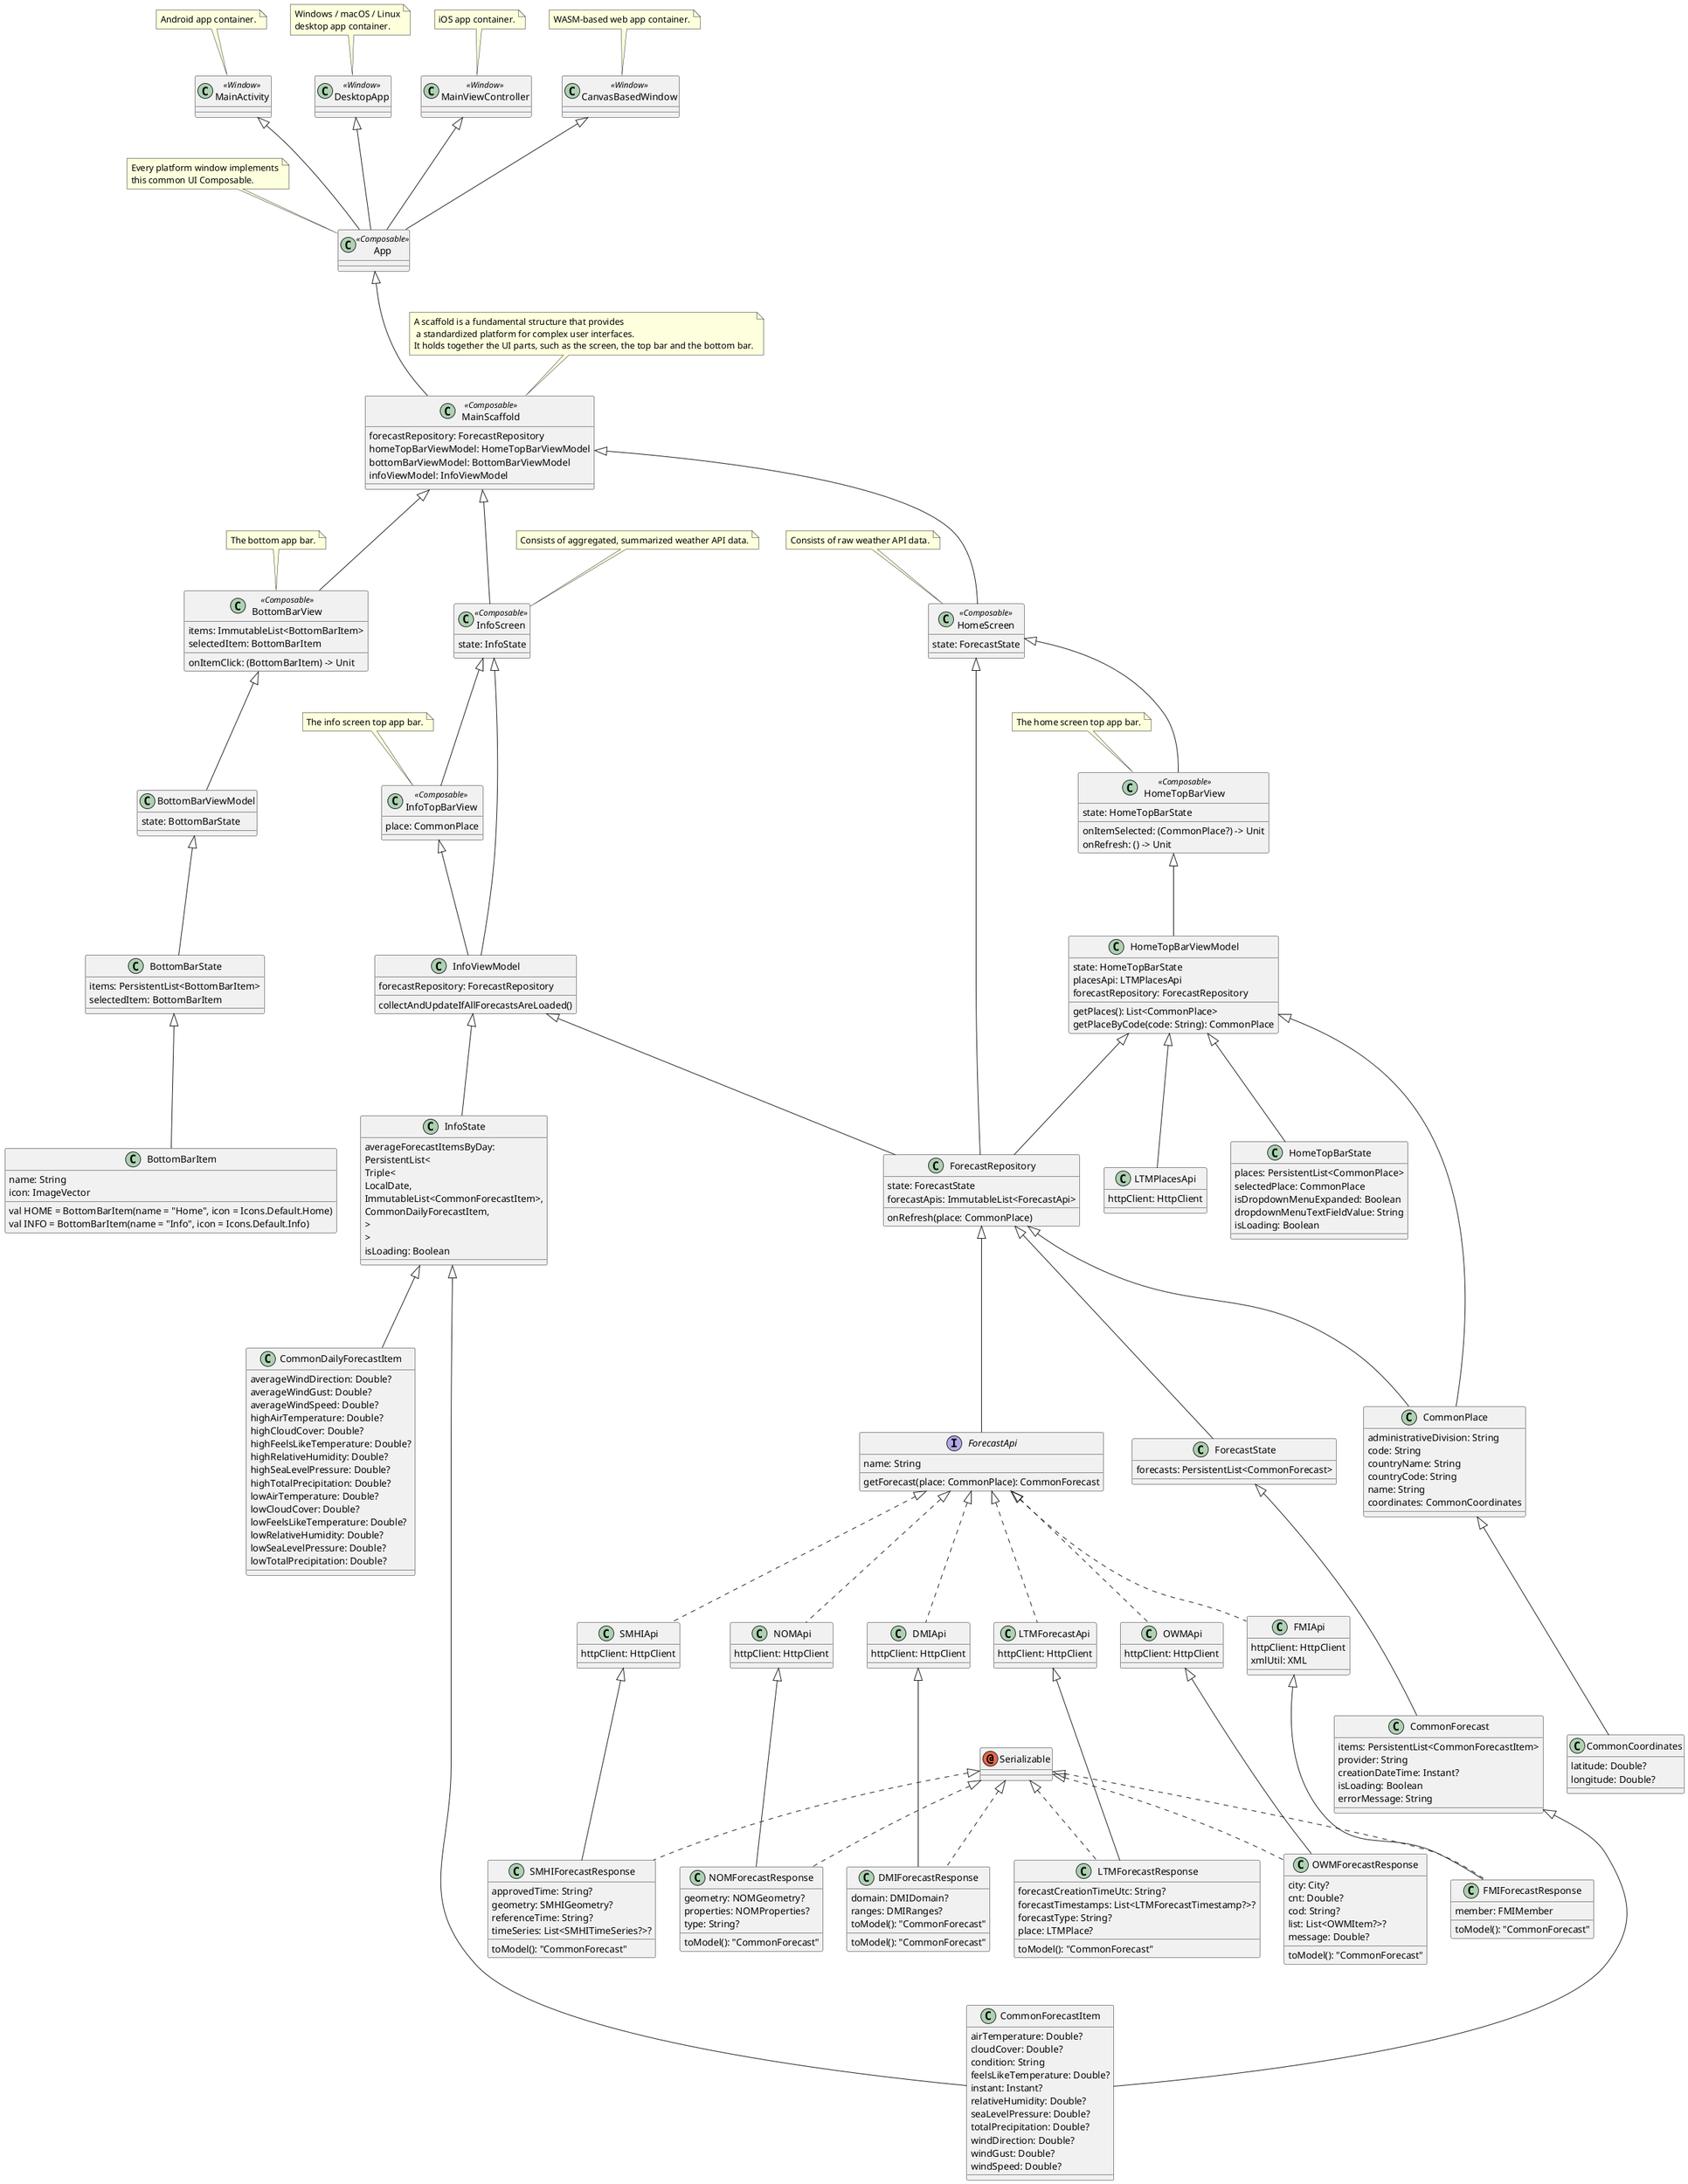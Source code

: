 ```plantuml
@startuml
annotation Serializable

class "LTMForecastResponse" implements Serializable {
    forecastCreationTimeUtc: String?
	forecastTimestamps: List<LTMForecastTimestamp?>?
	forecastType: String?
	place: LTMPlace?
__
    toModel(): "CommonForecast"
}
class "DMIForecastResponse" implements Serializable {
    domain: DMIDomain?
	ranges: DMIRanges?
	toModel(): "CommonForecast"
__
    toModel(): "CommonForecast"
}
class "SMHIForecastResponse" implements Serializable {
    approvedTime: String?
	geometry: SMHIGeometry?
	referenceTime: String?
	timeSeries: List<SMHITimeSeries?>?
__
    toModel(): "CommonForecast"
}
class "NOMForecastResponse" implements Serializable {
    geometry: NOMGeometry?
	properties: NOMProperties?
	type: String?
__
    toModel(): "CommonForecast"
}
class "OWMForecastResponse" implements Serializable {
    city: City?
	cnt: Double?
	cod: String?
	list: List<OWMItem?>?
	message: Double?
__
    toModel(): "CommonForecast"
}
class "FMIForecastResponse" implements Serializable {
    member: FMIMember
__
    toModel(): "CommonForecast"
}
interface "ForecastApi" {
    name: String
    getForecast(place: CommonPlace): CommonForecast
}
class "LTMPlacesApi" {
    httpClient: HttpClient
}
class "LTMForecastApi" implements "ForecastApi" {
    httpClient: HttpClient
}
class "OWMApi" implements "ForecastApi" {
    httpClient: HttpClient
}
class "FMIApi" implements "ForecastApi" {
    httpClient: HttpClient
	xmlUtil: XML
}
class "SMHIApi" implements "ForecastApi" {
    httpClient: HttpClient
}
class "NOMApi" implements "ForecastApi" {
    httpClient: HttpClient
}
class "DMIApi" implements "ForecastApi" {
    httpClient: HttpClient
}
class "ForecastRepository" {
    state: ForecastState
    forecastApis: ImmutableList<ForecastApi>
	onRefresh(place: CommonPlace)
}
class "ForecastState" {
    forecasts: PersistentList<CommonForecast>
}
class "CommonPlace" {
    administrativeDivision: String
	code: String
	countryName: String
	countryCode: String
	name: String
	coordinates: CommonCoordinates
}
class "CommonDailyForecastItem" {
    averageWindDirection: Double? 
	averageWindGust: Double? 
	averageWindSpeed: Double? 
	highAirTemperature: Double? 
	highCloudCover: Double? 
	highFeelsLikeTemperature: Double? 
	highRelativeHumidity: Double? 
	highSeaLevelPressure: Double? 
	highTotalPrecipitation: Double? 
	lowAirTemperature: Double? 
	lowCloudCover: Double? 
	lowFeelsLikeTemperature: Double? 
	lowRelativeHumidity: Double? 
	lowSeaLevelPressure: Double? 
	lowTotalPrecipitation: Double? 
}
class "CommonForecast" {
    items: PersistentList<CommonForecastItem>
	provider: String
	creationDateTime: Instant? 
	isLoading: Boolean
	errorMessage: String
}
class "CommonForecastItem" {
    airTemperature: Double? 
	cloudCover: Double? 
	condition: String
	feelsLikeTemperature: Double? 
	instant: Instant? 
	relativeHumidity: Double? 
	seaLevelPressure: Double? 
	totalPrecipitation: Double? 
	windDirection: Double? 
	windGust: Double? 
	windSpeed: Double? 
}
class "CommonCoordinates" {
    latitude: Double? 
	longitude: Double? 
}
class "HomeTopBarViewModel" {
    state: HomeTopBarState
    placesApi: LTMPlacesApi
	forecastRepository: ForecastRepository
	getPlaces(): List<CommonPlace>
	getPlaceByCode(code: String): CommonPlace
}
class "HomeTopBarState" {
    places: PersistentList<CommonPlace>
	selectedPlace: CommonPlace
	isDropdownMenuExpanded: Boolean
	dropdownMenuTextFieldValue: String
	isLoading: Boolean
}
class "InfoViewModel" {
    forecastRepository: ForecastRepository
    collectAndUpdateIfAllForecastsAreLoaded()
}
class "InfoState" {
    averageForecastItemsByDay:
    PersistentList<
        Triple<
        LocalDate,
        ImmutableList<CommonForecastItem>,
        CommonDailyForecastItem,
        >
    >
	isLoading: Boolean
}
class "BottomBarViewModel" {
	state: BottomBarState
}
class "BottomBarState" {
    items: PersistentList<BottomBarItem>
	selectedItem: BottomBarItem
}
class "BottomBarItem" {
    name: String
	icon: ImageVector
	val HOME = BottomBarItem(name = "Home", icon = Icons.Default.Home)
    val INFO = BottomBarItem(name = "Info", icon = Icons.Default.Info)
}

' Composable views

class App << Composable >>
note top of App : Every platform window implements\nthis common UI Composable.

class MainActivity << Window >>
note top of "MainActivity" : Android app container.

class DesktopApp << Window >>
note top of "DesktopApp" : Windows / macOS / Linux\ndesktop app container.

class MainViewController << Window >>
note top of "MainViewController" : iOS app container.

class CanvasBasedWindow << Window >>
note top of CanvasBasedWindow : WASM-based web app container.

class MainScaffold << Composable >> {
forecastRepository: ForecastRepository
homeTopBarViewModel: HomeTopBarViewModel
bottomBarViewModel: BottomBarViewModel
infoViewModel: InfoViewModel
}
note top of MainScaffold : A scaffold is a fundamental structure that provides\n a standardized platform for complex user interfaces.\nIt holds together the UI parts, such as the screen, the top bar and the bottom bar.

class BottomBarView << Composable >> {
items: ImmutableList<BottomBarItem>
selectedItem: BottomBarItem
onItemClick: (BottomBarItem) -> Unit
}
note top of BottomBarView : The bottom app bar.

class HomeScreen << Composable >> {
    state: ForecastState
}
note top of HomeScreen : Consists of raw weather API data.

class InfoScreen << Composable >> {
    state: InfoState
}
note top of "InfoScreen" : Consists of aggregated, summarized weather API data.

class HomeTopBarView << Composable >> {
state: HomeTopBarState
onItemSelected: (CommonPlace?) -> Unit
onRefresh: () -> Unit
}
note top of "HomeTopBarView" : The home screen top app bar.

class "InfoTopBarView" << Composable >> {
place: CommonPlace
}
note top of "InfoTopBarView" : The info screen top app bar.


' Main logic
"MainActivity" <|--- "App"
"DesktopApp" <|--- "App"
"MainViewController" <|--- "App"
"CanvasBasedWindow" <|--- "App"
"App" <|--- "MainScaffold"
"MainScaffold" <|--- "BottomBarView"
"MainScaffold" <|--- "HomeScreen"
"MainScaffold" <|--- "InfoScreen"
"HomeScreen" <|--- "HomeTopBarView"
"HomeScreen" <|--- "ForecastRepository"
"InfoScreen" <|--- "InfoTopBarView"

' Info logic
"InfoTopBarView" <|--- "InfoViewModel"
"InfoScreen" <|--- "InfoViewModel"
"InfoViewModel" <|--- "ForecastRepository"
"InfoViewModel" <|--- "InfoState"
"InfoState" <|--- "CommonDailyForecastItem"
"InfoState" <|--- "CommonForecastItem"

' Places logic
"HomeTopBarView" <|--- "HomeTopBarViewModel"
"HomeTopBarViewModel" <|--- "HomeTopBarState"
"HomeTopBarViewModel" <|--- "LTMPlacesApi"
"HomeTopBarViewModel" <|--- "CommonPlace"
"HomeTopBarViewModel" <|--- "ForecastRepository"
"CommonPlace" <|--- "CommonCoordinates"

' Bottom bar logic
"BottomBarView" <|--- "BottomBarViewModel"
"BottomBarViewModel" <|--- "BottomBarState"
"BottomBarState" <|--- "BottomBarItem"

' Forecast API logic.
"ForecastState" <|--- "CommonForecast"
"CommonForecast" <|--- "CommonForecastItem"

"LTMForecastApi" <|--- "LTMForecastResponse"
"OWMApi" <|--- "OWMForecastResponse"
"FMIApi" <|--- "FMIForecastResponse"
"SMHIApi" <|--- "SMHIForecastResponse"
"NOMApi" <|--- "NOMForecastResponse"
"DMIApi" <|--- "DMIForecastResponse"

"ForecastRepository" <|--- "ForecastApi"
"ForecastRepository" <|--- "CommonPlace"
"ForecastRepository" <|--- "ForecastState"
@enduml
```
